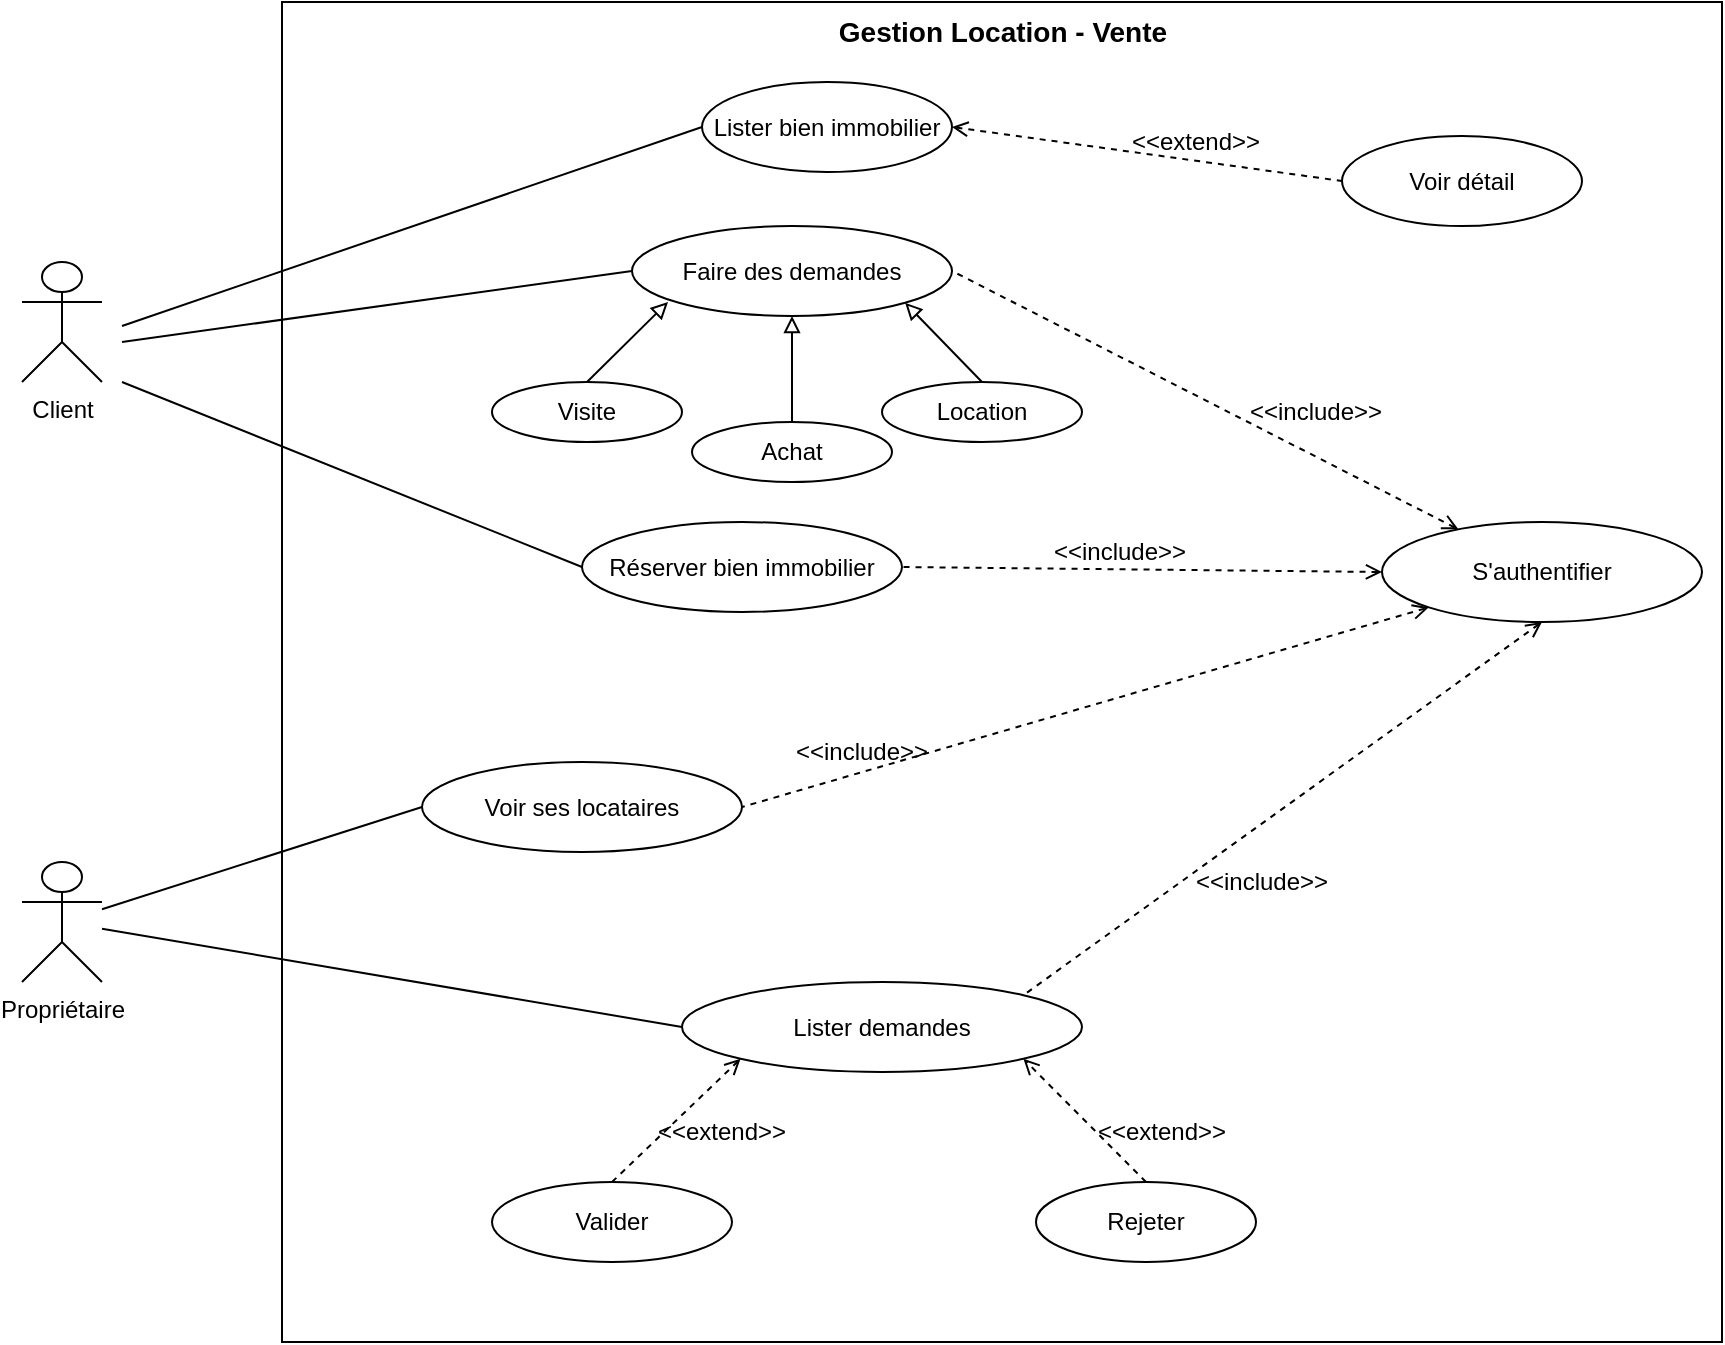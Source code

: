 <mxfile version="25.0.3">
  <diagram name="Page-1" id="ixH4_KPr5hCZXWi3gBmB">
    <mxGraphModel dx="1221" dy="607" grid="1" gridSize="10" guides="1" tooltips="1" connect="1" arrows="1" fold="1" page="1" pageScale="1" pageWidth="827" pageHeight="1169" math="0" shadow="0">
      <root>
        <mxCell id="0" />
        <mxCell id="1" parent="0" />
        <mxCell id="ok2B8oD9iGJoV4g9TKL3-38" value="&lt;font style=&quot;vertical-align: inherit;&quot;&gt;&lt;font style=&quot;vertical-align: inherit;&quot;&gt;&lt;font style=&quot;vertical-align: inherit;&quot;&gt;&lt;font style=&quot;vertical-align: inherit;&quot;&gt;Client&lt;/font&gt;&lt;/font&gt;&lt;/font&gt;&lt;/font&gt;" style="shape=umlActor;verticalLabelPosition=bottom;verticalAlign=top;html=1;outlineConnect=0;" parent="1" vertex="1">
          <mxGeometry x="70" y="270" width="40" height="60" as="geometry" />
        </mxCell>
        <mxCell id="ok2B8oD9iGJoV4g9TKL3-39" value="" style="rounded=0;whiteSpace=wrap;html=1;" parent="1" vertex="1">
          <mxGeometry x="200" y="140" width="720" height="670" as="geometry" />
        </mxCell>
        <mxCell id="ok2B8oD9iGJoV4g9TKL3-40" value="&lt;font style=&quot;vertical-align: inherit; font-size: 14px;&quot;&gt;&lt;font style=&quot;vertical-align: inherit; font-size: 14px;&quot;&gt;&lt;font style=&quot;vertical-align: inherit;&quot;&gt;&lt;font style=&quot;vertical-align: inherit;&quot;&gt;&lt;font style=&quot;vertical-align: inherit;&quot;&gt;&lt;font style=&quot;vertical-align: inherit;&quot;&gt;Gestion Location - Vente&lt;/font&gt;&lt;/font&gt;&lt;/font&gt;&lt;/font&gt;&lt;/font&gt;&lt;/font&gt;" style="text;html=1;align=center;verticalAlign=middle;whiteSpace=wrap;rounded=0;fontStyle=1;fontSize=14;" parent="1" vertex="1">
          <mxGeometry x="470.63" y="140" width="178.75" height="30" as="geometry" />
        </mxCell>
        <mxCell id="ok2B8oD9iGJoV4g9TKL3-41" value="Faire des demandes" style="ellipse;whiteSpace=wrap;html=1;" parent="1" vertex="1">
          <mxGeometry x="375" y="252" width="160" height="45" as="geometry" />
        </mxCell>
        <mxCell id="ok2B8oD9iGJoV4g9TKL3-42" value="&lt;font style=&quot;vertical-align: inherit;&quot;&gt;&lt;font style=&quot;vertical-align: inherit;&quot;&gt;&lt;font style=&quot;vertical-align: inherit;&quot;&gt;&lt;font style=&quot;vertical-align: inherit;&quot;&gt;&lt;font style=&quot;vertical-align: inherit;&quot;&gt;&lt;font style=&quot;vertical-align: inherit;&quot;&gt;&lt;font style=&quot;vertical-align: inherit;&quot;&gt;&lt;font style=&quot;vertical-align: inherit;&quot;&gt;Voir détail&lt;/font&gt;&lt;/font&gt;&lt;/font&gt;&lt;/font&gt;&lt;/font&gt;&lt;/font&gt;&lt;/font&gt;&lt;/font&gt;" style="ellipse;whiteSpace=wrap;html=1;" parent="1" vertex="1">
          <mxGeometry x="730" y="207" width="120" height="45" as="geometry" />
        </mxCell>
        <mxCell id="ok2B8oD9iGJoV4g9TKL3-43" value="&lt;font style=&quot;vertical-align: inherit;&quot;&gt;&lt;font style=&quot;vertical-align: inherit;&quot;&gt;&lt;font style=&quot;vertical-align: inherit;&quot;&gt;&lt;font style=&quot;vertical-align: inherit;&quot;&gt;&lt;font style=&quot;vertical-align: inherit;&quot;&gt;&lt;font style=&quot;vertical-align: inherit;&quot;&gt;&lt;font style=&quot;vertical-align: inherit;&quot;&gt;&lt;font style=&quot;vertical-align: inherit;&quot;&gt;Lister bien immobilier&lt;/font&gt;&lt;/font&gt;&lt;/font&gt;&lt;/font&gt;&lt;/font&gt;&lt;/font&gt;&lt;/font&gt;&lt;/font&gt;" style="ellipse;whiteSpace=wrap;html=1;" parent="1" vertex="1">
          <mxGeometry x="410" y="180" width="125" height="45" as="geometry" />
        </mxCell>
        <mxCell id="ok2B8oD9iGJoV4g9TKL3-44" value="&lt;font style=&quot;vertical-align: inherit;&quot;&gt;&lt;font style=&quot;vertical-align: inherit;&quot;&gt;&lt;font style=&quot;vertical-align: inherit;&quot;&gt;&lt;font style=&quot;vertical-align: inherit;&quot;&gt;&lt;font style=&quot;vertical-align: inherit;&quot;&gt;&lt;font style=&quot;vertical-align: inherit;&quot;&gt;&lt;font style=&quot;vertical-align: inherit;&quot;&gt;&lt;font style=&quot;vertical-align: inherit;&quot;&gt;S&#39;authentifier&lt;/font&gt;&lt;/font&gt;&lt;/font&gt;&lt;/font&gt;&lt;/font&gt;&lt;/font&gt;&lt;/font&gt;&lt;/font&gt;" style="ellipse;whiteSpace=wrap;html=1;" parent="1" vertex="1">
          <mxGeometry x="750" y="400" width="160" height="50" as="geometry" />
        </mxCell>
        <mxCell id="ok2B8oD9iGJoV4g9TKL3-45" value="&lt;font style=&quot;vertical-align: inherit;&quot;&gt;&lt;font style=&quot;vertical-align: inherit;&quot;&gt;&lt;font style=&quot;vertical-align: inherit;&quot;&gt;&lt;font style=&quot;vertical-align: inherit;&quot;&gt;&lt;font style=&quot;vertical-align: inherit;&quot;&gt;&lt;font style=&quot;vertical-align: inherit;&quot;&gt;&lt;font style=&quot;vertical-align: inherit;&quot;&gt;&lt;font style=&quot;vertical-align: inherit;&quot;&gt;Lister demandes&lt;/font&gt;&lt;/font&gt;&lt;/font&gt;&lt;/font&gt;&lt;/font&gt;&lt;/font&gt;&lt;/font&gt;&lt;/font&gt;" style="ellipse;whiteSpace=wrap;html=1;" parent="1" vertex="1">
          <mxGeometry x="400" y="630" width="200" height="45" as="geometry" />
        </mxCell>
        <mxCell id="ok2B8oD9iGJoV4g9TKL3-46" style="rounded=0;orthogonalLoop=1;jettySize=auto;html=1;exitX=0.5;exitY=0;exitDx=0;exitDy=0;endArrow=open;endFill=0;entryX=1;entryY=1;entryDx=0;entryDy=0;startArrow=none;startFill=0;dashed=1;" parent="1" source="ok2B8oD9iGJoV4g9TKL3-47" target="ok2B8oD9iGJoV4g9TKL3-45" edge="1">
          <mxGeometry relative="1" as="geometry">
            <mxPoint x="520" y="640" as="targetPoint" />
          </mxGeometry>
        </mxCell>
        <mxCell id="ok2B8oD9iGJoV4g9TKL3-47" value="&lt;font style=&quot;vertical-align: inherit;&quot;&gt;&lt;font style=&quot;vertical-align: inherit;&quot;&gt;&lt;font style=&quot;vertical-align: inherit;&quot;&gt;&lt;font style=&quot;vertical-align: inherit;&quot;&gt;&lt;font style=&quot;vertical-align: inherit;&quot;&gt;&lt;font style=&quot;vertical-align: inherit;&quot;&gt;&lt;font style=&quot;vertical-align: inherit;&quot;&gt;&lt;font style=&quot;vertical-align: inherit;&quot;&gt;Rejeter&lt;/font&gt;&lt;/font&gt;&lt;/font&gt;&lt;/font&gt;&lt;/font&gt;&lt;/font&gt;&lt;/font&gt;&lt;/font&gt;" style="ellipse;whiteSpace=wrap;html=1;" parent="1" vertex="1">
          <mxGeometry x="577" y="730" width="110" height="40" as="geometry" />
        </mxCell>
        <mxCell id="ok2B8oD9iGJoV4g9TKL3-48" style="rounded=0;orthogonalLoop=1;jettySize=auto;html=1;entryX=0;entryY=1;entryDx=0;entryDy=0;endArrow=open;endFill=0;exitX=0.5;exitY=0;exitDx=0;exitDy=0;dashed=1;startArrow=none;startFill=0;" parent="1" source="ok2B8oD9iGJoV4g9TKL3-49" target="ok2B8oD9iGJoV4g9TKL3-45" edge="1">
          <mxGeometry relative="1" as="geometry" />
        </mxCell>
        <mxCell id="ok2B8oD9iGJoV4g9TKL3-49" value="&lt;font style=&quot;vertical-align: inherit;&quot;&gt;&lt;font style=&quot;vertical-align: inherit;&quot;&gt;&lt;font style=&quot;vertical-align: inherit;&quot;&gt;&lt;font style=&quot;vertical-align: inherit;&quot;&gt;&lt;font style=&quot;vertical-align: inherit;&quot;&gt;&lt;font style=&quot;vertical-align: inherit;&quot;&gt;&lt;font style=&quot;vertical-align: inherit;&quot;&gt;&lt;font style=&quot;vertical-align: inherit;&quot;&gt;Valider&lt;/font&gt;&lt;/font&gt;&lt;/font&gt;&lt;/font&gt;&lt;/font&gt;&lt;/font&gt;&lt;/font&gt;&lt;/font&gt;" style="ellipse;whiteSpace=wrap;html=1;" parent="1" vertex="1">
          <mxGeometry x="305" y="730" width="120" height="40" as="geometry" />
        </mxCell>
        <mxCell id="ok2B8oD9iGJoV4g9TKL3-50" value="" style="endArrow=none;html=1;rounded=0;exitX=1;exitY=0.5;exitDx=0;exitDy=0;entryX=0;entryY=0.5;entryDx=0;entryDy=0;dashed=1;startArrow=open;startFill=0;" parent="1" source="ok2B8oD9iGJoV4g9TKL3-43" target="ok2B8oD9iGJoV4g9TKL3-42" edge="1">
          <mxGeometry width="50" height="50" relative="1" as="geometry">
            <mxPoint x="540" y="269" as="sourcePoint" />
            <mxPoint x="586" y="233" as="targetPoint" />
          </mxGeometry>
        </mxCell>
        <mxCell id="ok2B8oD9iGJoV4g9TKL3-51" value="&amp;lt;&amp;lt;extend&amp;gt;&amp;gt;" style="text;html=1;align=center;verticalAlign=middle;whiteSpace=wrap;rounded=0;" parent="1" vertex="1">
          <mxGeometry x="627" y="195" width="60" height="30" as="geometry" />
        </mxCell>
        <mxCell id="ok2B8oD9iGJoV4g9TKL3-52" value="" style="endArrow=none;html=1;rounded=0;dashed=1;startArrow=open;startFill=0;entryX=1;entryY=0.5;entryDx=0;entryDy=0;" parent="1" source="ok2B8oD9iGJoV4g9TKL3-44" target="ok2B8oD9iGJoV4g9TKL3-41" edge="1">
          <mxGeometry width="50" height="50" relative="1" as="geometry">
            <mxPoint x="370" y="330" as="sourcePoint" />
            <mxPoint x="510" y="299" as="targetPoint" />
          </mxGeometry>
        </mxCell>
        <mxCell id="ok2B8oD9iGJoV4g9TKL3-53" value="&amp;lt;&amp;lt;include&lt;span style=&quot;background-color: initial;&quot;&gt;&amp;gt;&amp;gt;&lt;/span&gt;" style="text;html=1;align=center;verticalAlign=middle;whiteSpace=wrap;rounded=0;" parent="1" vertex="1">
          <mxGeometry x="687" y="330" width="60" height="30" as="geometry" />
        </mxCell>
        <mxCell id="ok2B8oD9iGJoV4g9TKL3-54" value="" style="endArrow=none;html=1;rounded=0;dashed=1;startArrow=open;startFill=0;entryX=1;entryY=0.5;entryDx=0;entryDy=0;exitX=0;exitY=1;exitDx=0;exitDy=0;" parent="1" source="ok2B8oD9iGJoV4g9TKL3-44" target="ok2B8oD9iGJoV4g9TKL3-61" edge="1">
          <mxGeometry width="50" height="50" relative="1" as="geometry">
            <mxPoint x="726.931" y="419.998" as="sourcePoint" />
            <mxPoint x="535.001" y="559.09" as="targetPoint" />
          </mxGeometry>
        </mxCell>
        <mxCell id="ok2B8oD9iGJoV4g9TKL3-55" value="&amp;lt;&amp;lt;include&lt;span style=&quot;background-color: initial;&quot;&gt;&amp;gt;&amp;gt;&lt;/span&gt;" style="text;html=1;align=center;verticalAlign=middle;whiteSpace=wrap;rounded=0;" parent="1" vertex="1">
          <mxGeometry x="460" y="500" width="60" height="30" as="geometry" />
        </mxCell>
        <mxCell id="ok2B8oD9iGJoV4g9TKL3-56" value="&lt;font style=&quot;vertical-align: inherit;&quot;&gt;&lt;font style=&quot;vertical-align: inherit;&quot;&gt;Propriétaire&lt;/font&gt;&lt;/font&gt;" style="shape=umlActor;verticalLabelPosition=bottom;verticalAlign=top;html=1;outlineConnect=0;" parent="1" vertex="1">
          <mxGeometry x="70" y="570" width="40" height="60" as="geometry" />
        </mxCell>
        <mxCell id="ok2B8oD9iGJoV4g9TKL3-58" value="&lt;font style=&quot;vertical-align: inherit;&quot;&gt;&lt;font style=&quot;vertical-align: inherit;&quot;&gt;&lt;font style=&quot;vertical-align: inherit;&quot;&gt;&lt;font style=&quot;vertical-align: inherit;&quot;&gt;Visite&lt;/font&gt;&lt;/font&gt;&lt;/font&gt;&lt;/font&gt;" style="ellipse;whiteSpace=wrap;html=1;" parent="1" vertex="1">
          <mxGeometry x="305" y="330" width="95" height="30" as="geometry" />
        </mxCell>
        <mxCell id="ok2B8oD9iGJoV4g9TKL3-59" value="&lt;font style=&quot;vertical-align: inherit;&quot;&gt;&lt;font style=&quot;vertical-align: inherit;&quot;&gt;&lt;font style=&quot;vertical-align: inherit;&quot;&gt;&lt;font style=&quot;vertical-align: inherit;&quot;&gt;Location&lt;/font&gt;&lt;/font&gt;&lt;/font&gt;&lt;/font&gt;" style="ellipse;whiteSpace=wrap;html=1;" parent="1" vertex="1">
          <mxGeometry x="500" y="330" width="100" height="30" as="geometry" />
        </mxCell>
        <mxCell id="ok2B8oD9iGJoV4g9TKL3-60" value="Réserver bien immobilier" style="ellipse;whiteSpace=wrap;html=1;" parent="1" vertex="1">
          <mxGeometry x="350" y="400" width="160" height="45" as="geometry" />
        </mxCell>
        <mxCell id="ok2B8oD9iGJoV4g9TKL3-61" value="Voir ses locataires" style="ellipse;whiteSpace=wrap;html=1;" parent="1" vertex="1">
          <mxGeometry x="270" y="520" width="160" height="45" as="geometry" />
        </mxCell>
        <mxCell id="ok2B8oD9iGJoV4g9TKL3-62" value="" style="endArrow=none;html=1;rounded=0;dashed=1;startArrow=open;startFill=0;entryX=1;entryY=0;entryDx=0;entryDy=0;exitX=0.5;exitY=1;exitDx=0;exitDy=0;" parent="1" source="ok2B8oD9iGJoV4g9TKL3-44" target="ok2B8oD9iGJoV4g9TKL3-45" edge="1">
          <mxGeometry width="50" height="50" relative="1" as="geometry">
            <mxPoint x="773" y="493" as="sourcePoint" />
            <mxPoint x="582" y="632" as="targetPoint" />
          </mxGeometry>
        </mxCell>
        <mxCell id="ok2B8oD9iGJoV4g9TKL3-63" value="" style="endArrow=none;html=1;rounded=0;entryX=0;entryY=0.5;entryDx=0;entryDy=0;" parent="1" target="ok2B8oD9iGJoV4g9TKL3-43" edge="1">
          <mxGeometry width="50" height="50" relative="1" as="geometry">
            <mxPoint x="120" y="302" as="sourcePoint" />
            <mxPoint x="170" y="252" as="targetPoint" />
          </mxGeometry>
        </mxCell>
        <mxCell id="ok2B8oD9iGJoV4g9TKL3-64" value="" style="endArrow=none;html=1;rounded=0;entryX=0;entryY=0.5;entryDx=0;entryDy=0;" parent="1" target="ok2B8oD9iGJoV4g9TKL3-41" edge="1">
          <mxGeometry width="50" height="50" relative="1" as="geometry">
            <mxPoint x="120" y="310" as="sourcePoint" />
            <mxPoint x="425" y="237" as="targetPoint" />
          </mxGeometry>
        </mxCell>
        <mxCell id="ok2B8oD9iGJoV4g9TKL3-65" value="" style="endArrow=none;html=1;rounded=0;entryX=0;entryY=0.5;entryDx=0;entryDy=0;" parent="1" target="ok2B8oD9iGJoV4g9TKL3-60" edge="1">
          <mxGeometry width="50" height="50" relative="1" as="geometry">
            <mxPoint x="120" y="330" as="sourcePoint" />
            <mxPoint x="315" y="410" as="targetPoint" />
          </mxGeometry>
        </mxCell>
        <mxCell id="ok2B8oD9iGJoV4g9TKL3-66" value="" style="endArrow=none;html=1;rounded=0;dashed=1;startArrow=open;startFill=0;entryX=1;entryY=0.5;entryDx=0;entryDy=0;exitX=0;exitY=0.5;exitDx=0;exitDy=0;" parent="1" source="ok2B8oD9iGJoV4g9TKL3-44" target="ok2B8oD9iGJoV4g9TKL3-60" edge="1">
          <mxGeometry width="50" height="50" relative="1" as="geometry">
            <mxPoint x="693" y="400" as="sourcePoint" />
            <mxPoint x="350" y="500" as="targetPoint" />
          </mxGeometry>
        </mxCell>
        <mxCell id="ok2B8oD9iGJoV4g9TKL3-67" value="" style="endArrow=none;html=1;rounded=0;entryX=0;entryY=0.5;entryDx=0;entryDy=0;" parent="1" source="ok2B8oD9iGJoV4g9TKL3-56" target="ok2B8oD9iGJoV4g9TKL3-61" edge="1">
          <mxGeometry width="50" height="50" relative="1" as="geometry">
            <mxPoint x="110" y="400" as="sourcePoint" />
            <mxPoint x="340" y="493" as="targetPoint" />
          </mxGeometry>
        </mxCell>
        <mxCell id="ok2B8oD9iGJoV4g9TKL3-68" value="" style="endArrow=none;html=1;rounded=0;entryX=0;entryY=0.5;entryDx=0;entryDy=0;" parent="1" source="ok2B8oD9iGJoV4g9TKL3-56" target="ok2B8oD9iGJoV4g9TKL3-45" edge="1">
          <mxGeometry width="50" height="50" relative="1" as="geometry">
            <mxPoint x="124" y="660" as="sourcePoint" />
            <mxPoint x="274" y="694" as="targetPoint" />
          </mxGeometry>
        </mxCell>
        <mxCell id="ok2B8oD9iGJoV4g9TKL3-69" value="&amp;lt;&amp;lt;extend&amp;gt;&amp;gt;" style="text;html=1;align=center;verticalAlign=middle;whiteSpace=wrap;rounded=0;" parent="1" vertex="1">
          <mxGeometry x="390" y="690" width="60" height="30" as="geometry" />
        </mxCell>
        <mxCell id="ok2B8oD9iGJoV4g9TKL3-70" value="&amp;lt;&amp;lt;extend&amp;gt;&amp;gt;" style="text;html=1;align=center;verticalAlign=middle;whiteSpace=wrap;rounded=0;" parent="1" vertex="1">
          <mxGeometry x="610" y="690" width="60" height="30" as="geometry" />
        </mxCell>
        <mxCell id="ok2B8oD9iGJoV4g9TKL3-71" value="&amp;lt;&amp;lt;include&lt;span style=&quot;background-color: initial;&quot;&gt;&amp;gt;&amp;gt;&lt;/span&gt;" style="text;html=1;align=center;verticalAlign=middle;whiteSpace=wrap;rounded=0;" parent="1" vertex="1">
          <mxGeometry x="660" y="565" width="60" height="30" as="geometry" />
        </mxCell>
        <mxCell id="ok2B8oD9iGJoV4g9TKL3-72" value="&amp;lt;&amp;lt;include&lt;span style=&quot;background-color: initial;&quot;&gt;&amp;gt;&amp;gt;&lt;/span&gt;" style="text;html=1;align=center;verticalAlign=middle;whiteSpace=wrap;rounded=0;" parent="1" vertex="1">
          <mxGeometry x="589.38" y="400" width="60" height="30" as="geometry" />
        </mxCell>
        <mxCell id="ok2B8oD9iGJoV4g9TKL3-73" style="rounded=0;orthogonalLoop=1;jettySize=auto;html=1;entryX=0;entryY=1;entryDx=0;entryDy=0;endArrow=block;endFill=0;exitX=0.5;exitY=0;exitDx=0;exitDy=0;startArrow=none;startFill=0;" parent="1" source="ok2B8oD9iGJoV4g9TKL3-58" edge="1">
          <mxGeometry relative="1" as="geometry">
            <mxPoint x="330" y="347" as="sourcePoint" />
            <mxPoint x="393" y="290" as="targetPoint" />
          </mxGeometry>
        </mxCell>
        <mxCell id="ok2B8oD9iGJoV4g9TKL3-74" style="rounded=0;orthogonalLoop=1;jettySize=auto;html=1;entryX=1;entryY=1;entryDx=0;entryDy=0;endArrow=block;endFill=0;exitX=0.5;exitY=0;exitDx=0;exitDy=0;startArrow=none;startFill=0;" parent="1" source="ok2B8oD9iGJoV4g9TKL3-59" target="ok2B8oD9iGJoV4g9TKL3-41" edge="1">
          <mxGeometry relative="1" as="geometry">
            <mxPoint x="425" y="340" as="sourcePoint" />
            <mxPoint x="468" y="300" as="targetPoint" />
          </mxGeometry>
        </mxCell>
        <mxCell id="y07tOvpErQICFhknEkZU-1" value="&lt;font style=&quot;vertical-align: inherit;&quot;&gt;&lt;font style=&quot;vertical-align: inherit;&quot;&gt;&lt;font style=&quot;vertical-align: inherit;&quot;&gt;&lt;font style=&quot;vertical-align: inherit;&quot;&gt;&lt;font style=&quot;vertical-align: inherit;&quot;&gt;&lt;font style=&quot;vertical-align: inherit;&quot;&gt;Achat&lt;/font&gt;&lt;/font&gt;&lt;/font&gt;&lt;/font&gt;&lt;/font&gt;&lt;/font&gt;" style="ellipse;whiteSpace=wrap;html=1;" vertex="1" parent="1">
          <mxGeometry x="405" y="350" width="100" height="30" as="geometry" />
        </mxCell>
        <mxCell id="y07tOvpErQICFhknEkZU-2" style="rounded=0;orthogonalLoop=1;jettySize=auto;html=1;entryX=0.5;entryY=1;entryDx=0;entryDy=0;endArrow=block;endFill=0;exitX=0.5;exitY=0;exitDx=0;exitDy=0;startArrow=none;startFill=0;" edge="1" source="y07tOvpErQICFhknEkZU-1" parent="1" target="ok2B8oD9iGJoV4g9TKL3-41">
          <mxGeometry relative="1" as="geometry">
            <mxPoint x="335" y="370" as="sourcePoint" />
            <mxPoint x="422" y="320" as="targetPoint" />
          </mxGeometry>
        </mxCell>
      </root>
    </mxGraphModel>
  </diagram>
</mxfile>
